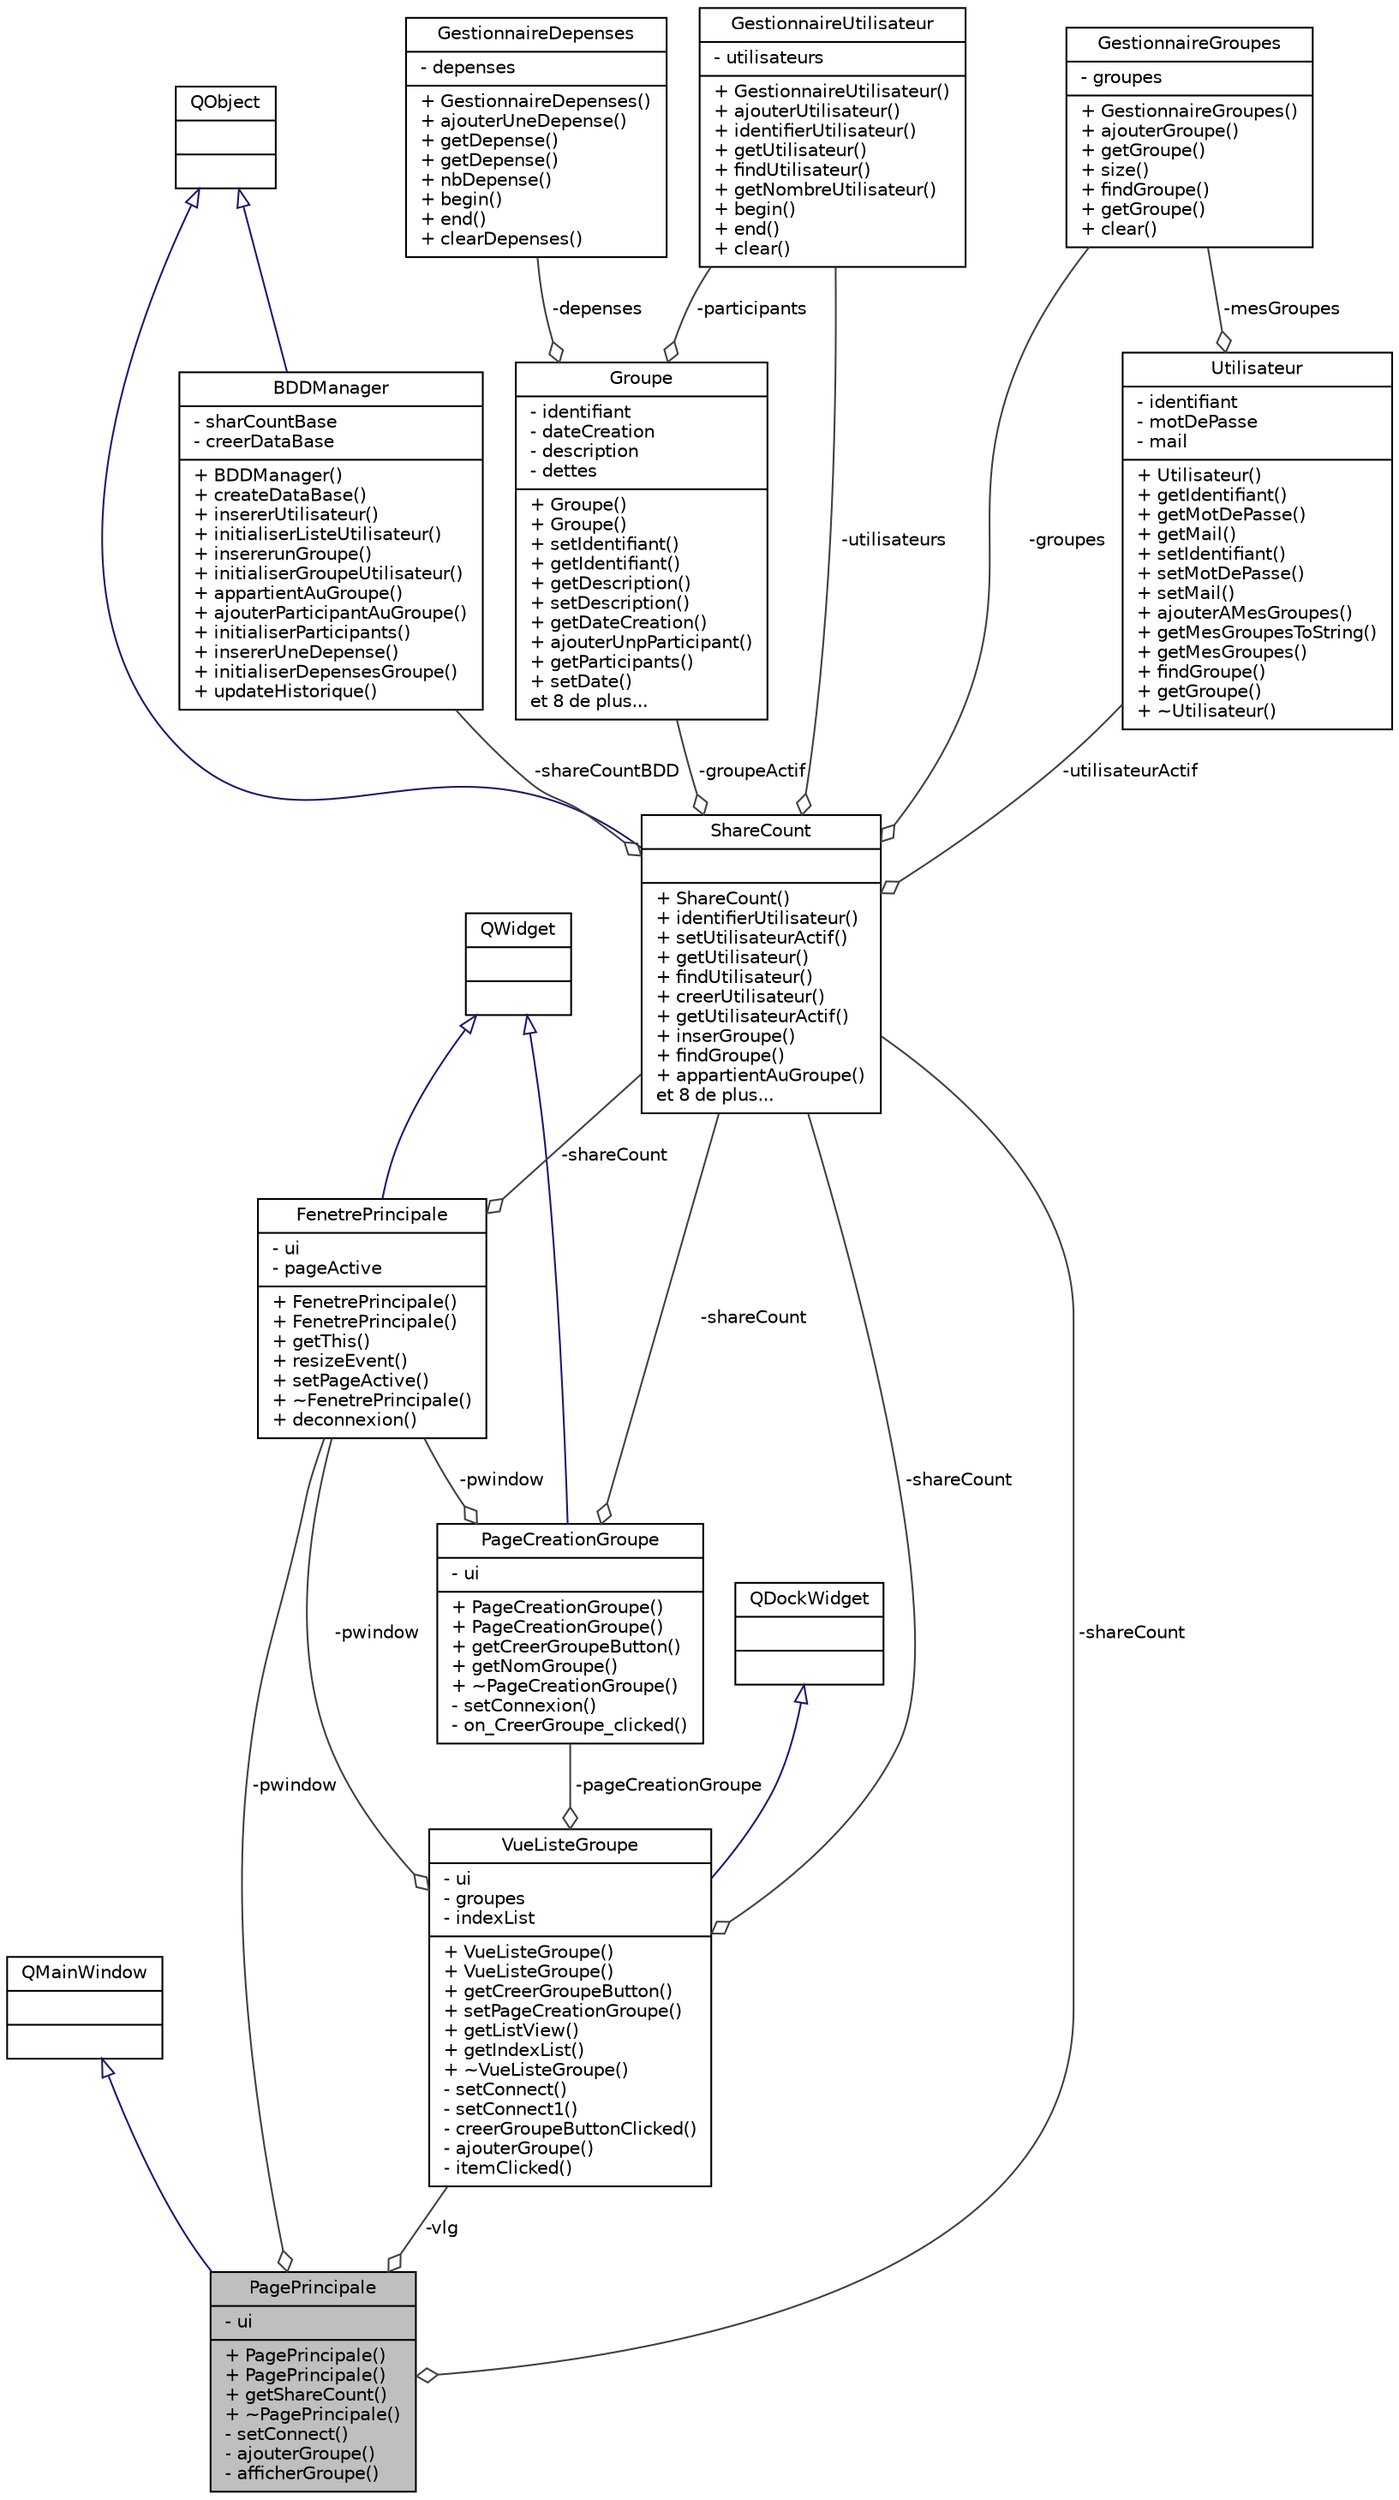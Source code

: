 digraph "PagePrincipale"
{
 // LATEX_PDF_SIZE
  edge [fontname="Helvetica",fontsize="10",labelfontname="Helvetica",labelfontsize="10"];
  node [fontname="Helvetica",fontsize="10",shape=record];
  Node1 [label="{PagePrincipale\n|- ui\l|+ PagePrincipale()\l+ PagePrincipale()\l+ getShareCount()\l+ ~PagePrincipale()\l- setConnect()\l- ajouterGroupe()\l- afficherGroupe()\l}",height=0.2,width=0.4,color="black", fillcolor="grey75", style="filled", fontcolor="black",tooltip=" "];
  Node2 -> Node1 [dir="back",color="midnightblue",fontsize="10",style="solid",arrowtail="onormal",fontname="Helvetica"];
  Node2 [label="{QMainWindow\n||}",height=0.2,width=0.4,color="black", fillcolor="white", style="filled",URL="$class_q_main_window.html",tooltip=" "];
  Node3 -> Node1 [color="grey25",fontsize="10",style="solid",label=" -vlg" ,arrowhead="odiamond",fontname="Helvetica"];
  Node3 [label="{VueListeGroupe\n|- ui\l- groupes\l- indexList\l|+ VueListeGroupe()\l+ VueListeGroupe()\l+ getCreerGroupeButton()\l+ setPageCreationGroupe()\l+ getListView()\l+ getIndexList()\l+ ~VueListeGroupe()\l- setConnect()\l- setConnect1()\l- creerGroupeButtonClicked()\l- ajouterGroupe()\l- itemClicked()\l}",height=0.2,width=0.4,color="black", fillcolor="white", style="filled",URL="$class_vue_liste_groupe.html",tooltip=" "];
  Node4 -> Node3 [dir="back",color="midnightblue",fontsize="10",style="solid",arrowtail="onormal",fontname="Helvetica"];
  Node4 [label="{QDockWidget\n||}",height=0.2,width=0.4,color="black", fillcolor="white", style="filled",URL="$class_q_dock_widget.html",tooltip=" "];
  Node5 -> Node3 [color="grey25",fontsize="10",style="solid",label=" -pageCreationGroupe" ,arrowhead="odiamond",fontname="Helvetica"];
  Node5 [label="{PageCreationGroupe\n|- ui\l|+ PageCreationGroupe()\l+ PageCreationGroupe()\l+ getCreerGroupeButton()\l+ getNomGroupe()\l+ ~PageCreationGroupe()\l- setConnexion()\l- on_CreerGroupe_clicked()\l}",height=0.2,width=0.4,color="black", fillcolor="white", style="filled",URL="$class_page_creation_groupe.html",tooltip=" "];
  Node6 -> Node5 [dir="back",color="midnightblue",fontsize="10",style="solid",arrowtail="onormal",fontname="Helvetica"];
  Node6 [label="{QWidget\n||}",height=0.2,width=0.4,color="black", fillcolor="white", style="filled",URL="$class_q_widget.html",tooltip=" "];
  Node7 -> Node5 [color="grey25",fontsize="10",style="solid",label=" -shareCount" ,arrowhead="odiamond",fontname="Helvetica"];
  Node7 [label="{ShareCount\n||+ ShareCount()\l+ identifierUtilisateur()\l+ setUtilisateurActif()\l+ getUtilisateur()\l+ findUtilisateur()\l+ creerUtilisateur()\l+ getUtilisateurActif()\l+ inserGroupe()\l+ findGroupe()\l+ appartientAuGroupe()\let 8 de plus...\l}",height=0.2,width=0.4,color="black", fillcolor="white", style="filled",URL="$class_share_count.html",tooltip="The ShareCount class Classe principale du model qui est aussi un QObjet pour pouvoir utiliser les sig..."];
  Node8 -> Node7 [dir="back",color="midnightblue",fontsize="10",style="solid",arrowtail="onormal",fontname="Helvetica"];
  Node8 [label="{QObject\n||}",height=0.2,width=0.4,color="black", fillcolor="white", style="filled",URL="$class_q_object.html",tooltip=" "];
  Node9 -> Node7 [color="grey25",fontsize="10",style="solid",label=" -groupeActif" ,arrowhead="odiamond",fontname="Helvetica"];
  Node9 [label="{Groupe\n|- identifiant\l- dateCreation\l- description\l- dettes\l|+ Groupe()\l+ Groupe()\l+ setIdentifiant()\l+ getIdentifiant()\l+ getDescription()\l+ setDescription()\l+ getDateCreation()\l+ ajouterUnpParticipant()\l+ getParticipants()\l+ setDate()\let 8 de plus...\l}",height=0.2,width=0.4,color="black", fillcolor="white", style="filled",URL="$class_groupe.html",tooltip="classe abstraite de base pour GestionDeBudget et Cagnotte"];
  Node10 -> Node9 [color="grey25",fontsize="10",style="solid",label=" -participants" ,arrowhead="odiamond",fontname="Helvetica"];
  Node10 [label="{GestionnaireUtilisateur\n|- utilisateurs\l|+ GestionnaireUtilisateur()\l+ ajouterUtilisateur()\l+ identifierUtilisateur()\l+ getUtilisateur()\l+ findUtilisateur()\l+ getNombreUtilisateur()\l+ begin()\l+ end()\l+ clear()\l}",height=0.2,width=0.4,color="black", fillcolor="white", style="filled",URL="$class_gestionnaire_utilisateur.html",tooltip="The GestionnaireUtilisateur class C'est un classe qui permet de gérer la collection d'utilisateur."];
  Node11 -> Node9 [color="grey25",fontsize="10",style="solid",label=" -depenses" ,arrowhead="odiamond",fontname="Helvetica"];
  Node11 [label="{GestionnaireDepenses\n|- depenses\l|+ GestionnaireDepenses()\l+ ajouterUneDepense()\l+ getDepense()\l+ getDepense()\l+ nbDepense()\l+ begin()\l+ end()\l+ clearDepenses()\l}",height=0.2,width=0.4,color="black", fillcolor="white", style="filled",URL="$class_gestionnaire_depenses.html",tooltip="The GestionnaireDepenses class permet de gérer une collection de dépenses: Un groupe peut avoir plusi..."];
  Node10 -> Node7 [color="grey25",fontsize="10",style="solid",label=" -utilisateurs" ,arrowhead="odiamond",fontname="Helvetica"];
  Node12 -> Node7 [color="grey25",fontsize="10",style="solid",label=" -utilisateurActif" ,arrowhead="odiamond",fontname="Helvetica"];
  Node12 [label="{Utilisateur\n|- identifiant\l- motDePasse\l- mail\l|+ Utilisateur()\l+ getIdentifiant()\l+ getMotDePasse()\l+ getMail()\l+ setIdentifiant()\l+ setMotDePasse()\l+ setMail()\l+ ajouterAMesGroupes()\l+ getMesGroupesToString()\l+ getMesGroupes()\l+ findGroupe()\l+ getGroupe()\l+ ~Utilisateur()\l}",height=0.2,width=0.4,color="black", fillcolor="white", style="filled",URL="$class_utilisateur.html",tooltip="The Utilisateur class est une classe qui représente un utilisateur ou un compte. défini par un identi..."];
  Node13 -> Node12 [color="grey25",fontsize="10",style="solid",label=" -mesGroupes" ,arrowhead="odiamond",fontname="Helvetica"];
  Node13 [label="{GestionnaireGroupes\n|- groupes\l|+ GestionnaireGroupes()\l+ ajouterGroupe()\l+ getGroupe()\l+ size()\l+ findGroupe()\l+ getGroupe()\l+ clear()\l}",height=0.2,width=0.4,color="black", fillcolor="white", style="filled",URL="$class_gestionnaire_groupes.html",tooltip="The GestionnaireGroupes class qui gère une collection de groupes."];
  Node14 -> Node7 [color="grey25",fontsize="10",style="solid",label=" -shareCountBDD" ,arrowhead="odiamond",fontname="Helvetica"];
  Node14 [label="{BDDManager\n|- sharCountBase\l- creerDataBase\l|+ BDDManager()\l+ createDataBase()\l+ insererUtilisateur()\l+ initialiserListeUtilisateur()\l+ insererunGroupe()\l+ initialiserGroupeUtilisateur()\l+ appartientAuGroupe()\l+ ajouterParticipantAuGroupe()\l+ initialiserParticipants()\l+ insererUneDepense()\l+ initialiserDepensesGroupe()\l+ updateHistorique()\l}",height=0.2,width=0.4,color="black", fillcolor="white", style="filled",URL="$class_b_d_d_manager.html",tooltip=" "];
  Node8 -> Node14 [dir="back",color="midnightblue",fontsize="10",style="solid",arrowtail="onormal",fontname="Helvetica"];
  Node13 -> Node7 [color="grey25",fontsize="10",style="solid",label=" -groupes" ,arrowhead="odiamond",fontname="Helvetica"];
  Node15 -> Node5 [color="grey25",fontsize="10",style="solid",label=" -pwindow" ,arrowhead="odiamond",fontname="Helvetica"];
  Node15 [label="{FenetrePrincipale\n|- ui\l- pageActive\l|+ FenetrePrincipale()\l+ FenetrePrincipale()\l+ getThis()\l+ resizeEvent()\l+ setPageActive()\l+ ~FenetrePrincipale()\l+ deconnexion()\l}",height=0.2,width=0.4,color="black", fillcolor="white", style="filled",URL="$class_fenetre_principale.html",tooltip="The FenetrePrincipale class, cette classe va permettre de contenir toutes les pages de l'application."];
  Node6 -> Node15 [dir="back",color="midnightblue",fontsize="10",style="solid",arrowtail="onormal",fontname="Helvetica"];
  Node7 -> Node15 [color="grey25",fontsize="10",style="solid",label=" -shareCount" ,arrowhead="odiamond",fontname="Helvetica"];
  Node7 -> Node3 [color="grey25",fontsize="10",style="solid",label=" -shareCount" ,arrowhead="odiamond",fontname="Helvetica"];
  Node15 -> Node3 [color="grey25",fontsize="10",style="solid",label=" -pwindow" ,arrowhead="odiamond",fontname="Helvetica"];
  Node7 -> Node1 [color="grey25",fontsize="10",style="solid",label=" -shareCount" ,arrowhead="odiamond",fontname="Helvetica"];
  Node15 -> Node1 [color="grey25",fontsize="10",style="solid",label=" -pwindow" ,arrowhead="odiamond",fontname="Helvetica"];
}
